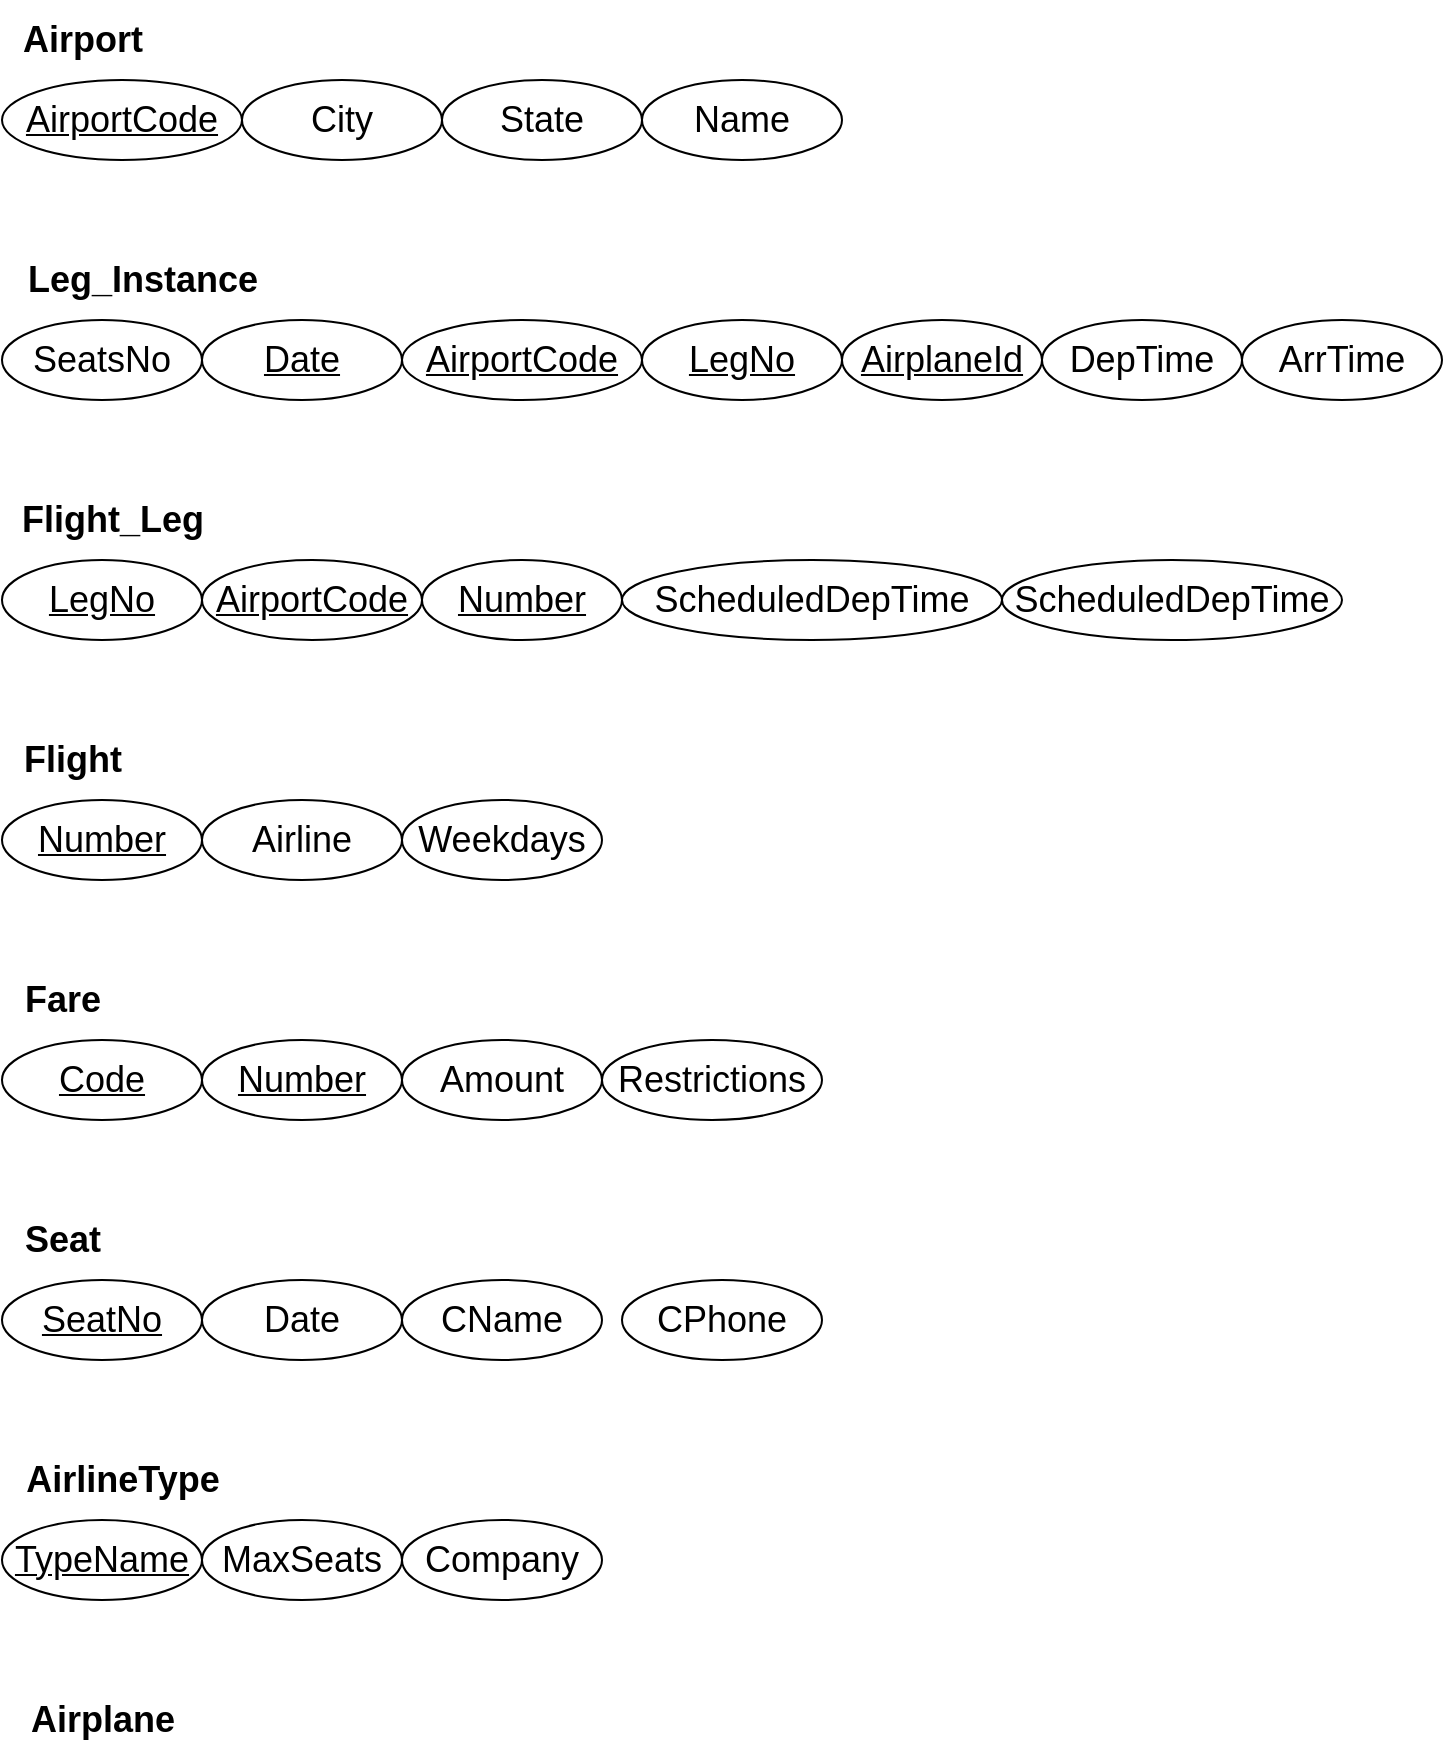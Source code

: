 <mxfile version="20.4.2" type="github">
  <diagram id="proGfRAjdQ2W4pyw41e0" name="Page-1">
    <mxGraphModel dx="1422" dy="776" grid="1" gridSize="10" guides="1" tooltips="1" connect="1" arrows="1" fold="1" page="1" pageScale="1" pageWidth="850" pageHeight="1100" math="0" shadow="0">
      <root>
        <mxCell id="0" />
        <mxCell id="1" parent="0" />
        <mxCell id="Lak--lXeLGor-w9WOawi-1" value="&lt;b&gt;&lt;font style=&quot;font-size: 18px;&quot;&gt;Airport&lt;/font&gt;&lt;/b&gt;" style="text;html=1;align=center;verticalAlign=middle;resizable=0;points=[];autosize=1;strokeColor=none;fillColor=none;" vertex="1" parent="1">
          <mxGeometry x="80" y="40" width="80" height="40" as="geometry" />
        </mxCell>
        <mxCell id="Lak--lXeLGor-w9WOawi-2" value="&lt;b&gt;&lt;font style=&quot;font-size: 18px;&quot;&gt;Leg_Instance&lt;/font&gt;&lt;/b&gt;" style="text;html=1;align=center;verticalAlign=middle;resizable=0;points=[];autosize=1;strokeColor=none;fillColor=none;" vertex="1" parent="1">
          <mxGeometry x="80" y="160" width="140" height="40" as="geometry" />
        </mxCell>
        <mxCell id="Lak--lXeLGor-w9WOawi-3" value="&lt;b&gt;&lt;font style=&quot;font-size: 18px;&quot;&gt;Flight_Leg&lt;/font&gt;&lt;/b&gt;" style="text;html=1;align=center;verticalAlign=middle;resizable=0;points=[];autosize=1;strokeColor=none;fillColor=none;" vertex="1" parent="1">
          <mxGeometry x="80" y="280" width="110" height="40" as="geometry" />
        </mxCell>
        <mxCell id="Lak--lXeLGor-w9WOawi-4" value="&lt;b&gt;&lt;font style=&quot;font-size: 18px;&quot;&gt;Flight&lt;/font&gt;&lt;/b&gt;" style="text;html=1;align=center;verticalAlign=middle;resizable=0;points=[];autosize=1;strokeColor=none;fillColor=none;" vertex="1" parent="1">
          <mxGeometry x="80" y="400" width="70" height="40" as="geometry" />
        </mxCell>
        <mxCell id="Lak--lXeLGor-w9WOawi-5" value="&lt;b&gt;&lt;font style=&quot;font-size: 18px;&quot;&gt;Fare&lt;/font&gt;&lt;/b&gt;" style="text;html=1;align=center;verticalAlign=middle;resizable=0;points=[];autosize=1;strokeColor=none;fillColor=none;" vertex="1" parent="1">
          <mxGeometry x="80" y="520" width="60" height="40" as="geometry" />
        </mxCell>
        <mxCell id="Lak--lXeLGor-w9WOawi-6" value="&lt;b&gt;&lt;font style=&quot;font-size: 18px;&quot;&gt;Seat&lt;/font&gt;&lt;/b&gt;" style="text;html=1;align=center;verticalAlign=middle;resizable=0;points=[];autosize=1;strokeColor=none;fillColor=none;" vertex="1" parent="1">
          <mxGeometry x="80" y="640" width="60" height="40" as="geometry" />
        </mxCell>
        <mxCell id="Lak--lXeLGor-w9WOawi-7" value="&lt;b&gt;&lt;font style=&quot;font-size: 18px;&quot;&gt;AirlineType&lt;/font&gt;&lt;/b&gt;" style="text;html=1;align=center;verticalAlign=middle;resizable=0;points=[];autosize=1;strokeColor=none;fillColor=none;" vertex="1" parent="1">
          <mxGeometry x="80" y="760" width="120" height="40" as="geometry" />
        </mxCell>
        <mxCell id="Lak--lXeLGor-w9WOawi-8" value="&lt;b&gt;&lt;font style=&quot;font-size: 18px;&quot;&gt;Airplane&lt;/font&gt;&lt;/b&gt;" style="text;html=1;align=center;verticalAlign=middle;resizable=0;points=[];autosize=1;strokeColor=none;fillColor=none;" vertex="1" parent="1">
          <mxGeometry x="80" y="880" width="100" height="40" as="geometry" />
        </mxCell>
        <mxCell id="Lak--lXeLGor-w9WOawi-9" value="AirportCode" style="ellipse;whiteSpace=wrap;html=1;align=center;fontStyle=4;fontSize=18;" vertex="1" parent="1">
          <mxGeometry x="80" y="80" width="120" height="40" as="geometry" />
        </mxCell>
        <mxCell id="Lak--lXeLGor-w9WOawi-10" value="Name" style="ellipse;whiteSpace=wrap;html=1;align=center;fontSize=18;" vertex="1" parent="1">
          <mxGeometry x="400" y="80" width="100" height="40" as="geometry" />
        </mxCell>
        <mxCell id="Lak--lXeLGor-w9WOawi-11" value="State" style="ellipse;whiteSpace=wrap;html=1;align=center;fontSize=18;" vertex="1" parent="1">
          <mxGeometry x="300" y="80" width="100" height="40" as="geometry" />
        </mxCell>
        <mxCell id="Lak--lXeLGor-w9WOawi-12" value="City" style="ellipse;whiteSpace=wrap;html=1;align=center;fontSize=18;" vertex="1" parent="1">
          <mxGeometry x="200" y="80" width="100" height="40" as="geometry" />
        </mxCell>
        <mxCell id="Lak--lXeLGor-w9WOawi-13" value="SeatsNo" style="ellipse;whiteSpace=wrap;html=1;align=center;fontSize=18;" vertex="1" parent="1">
          <mxGeometry x="80" y="200" width="100" height="40" as="geometry" />
        </mxCell>
        <mxCell id="Lak--lXeLGor-w9WOawi-14" value="Date" style="ellipse;whiteSpace=wrap;html=1;align=center;fontStyle=4;fontSize=18;" vertex="1" parent="1">
          <mxGeometry x="180" y="200" width="100" height="40" as="geometry" />
        </mxCell>
        <mxCell id="Lak--lXeLGor-w9WOawi-15" value="AirportCode" style="ellipse;whiteSpace=wrap;html=1;align=center;fontStyle=4;fontSize=18;" vertex="1" parent="1">
          <mxGeometry x="280" y="200" width="120" height="40" as="geometry" />
        </mxCell>
        <mxCell id="Lak--lXeLGor-w9WOawi-16" value="LegNo" style="ellipse;whiteSpace=wrap;html=1;align=center;fontStyle=4;fontSize=18;" vertex="1" parent="1">
          <mxGeometry x="400" y="200" width="100" height="40" as="geometry" />
        </mxCell>
        <mxCell id="Lak--lXeLGor-w9WOawi-17" value="AirplaneId" style="ellipse;whiteSpace=wrap;html=1;align=center;fontStyle=4;fontSize=18;" vertex="1" parent="1">
          <mxGeometry x="500" y="200" width="100" height="40" as="geometry" />
        </mxCell>
        <mxCell id="Lak--lXeLGor-w9WOawi-18" value="ArrTime" style="ellipse;whiteSpace=wrap;html=1;align=center;fontSize=18;" vertex="1" parent="1">
          <mxGeometry x="700" y="200" width="100" height="40" as="geometry" />
        </mxCell>
        <mxCell id="Lak--lXeLGor-w9WOawi-19" value="DepTime" style="ellipse;whiteSpace=wrap;html=1;align=center;fontSize=18;" vertex="1" parent="1">
          <mxGeometry x="600" y="200" width="100" height="40" as="geometry" />
        </mxCell>
        <mxCell id="Lak--lXeLGor-w9WOawi-20" value="&lt;u&gt;LegNo&lt;/u&gt;" style="ellipse;whiteSpace=wrap;html=1;align=center;fontSize=18;" vertex="1" parent="1">
          <mxGeometry x="80" y="320" width="100" height="40" as="geometry" />
        </mxCell>
        <mxCell id="Lak--lXeLGor-w9WOawi-21" value="Number" style="ellipse;whiteSpace=wrap;html=1;align=center;fontStyle=4;fontSize=18;" vertex="1" parent="1">
          <mxGeometry x="290" y="320" width="100" height="40" as="geometry" />
        </mxCell>
        <mxCell id="Lak--lXeLGor-w9WOawi-22" value="AirportCode" style="ellipse;whiteSpace=wrap;html=1;align=center;fontStyle=4;fontSize=18;" vertex="1" parent="1">
          <mxGeometry x="180" y="320" width="110" height="40" as="geometry" />
        </mxCell>
        <mxCell id="Lak--lXeLGor-w9WOawi-23" value="ScheduledDepTime" style="ellipse;whiteSpace=wrap;html=1;align=center;fontSize=18;" vertex="1" parent="1">
          <mxGeometry x="580" y="320" width="170" height="40" as="geometry" />
        </mxCell>
        <mxCell id="Lak--lXeLGor-w9WOawi-24" value="ScheduledDepTime" style="ellipse;whiteSpace=wrap;html=1;align=center;fontSize=18;" vertex="1" parent="1">
          <mxGeometry x="390" y="320" width="190" height="40" as="geometry" />
        </mxCell>
        <mxCell id="Lak--lXeLGor-w9WOawi-25" value="Number" style="ellipse;whiteSpace=wrap;html=1;align=center;fontStyle=4;fontSize=18;" vertex="1" parent="1">
          <mxGeometry x="80" y="440" width="100" height="40" as="geometry" />
        </mxCell>
        <mxCell id="Lak--lXeLGor-w9WOawi-26" value="Weekdays" style="ellipse;whiteSpace=wrap;html=1;align=center;fontSize=18;" vertex="1" parent="1">
          <mxGeometry x="280" y="440" width="100" height="40" as="geometry" />
        </mxCell>
        <mxCell id="Lak--lXeLGor-w9WOawi-27" value="Airline" style="ellipse;whiteSpace=wrap;html=1;align=center;fontSize=18;" vertex="1" parent="1">
          <mxGeometry x="180" y="440" width="100" height="40" as="geometry" />
        </mxCell>
        <mxCell id="Lak--lXeLGor-w9WOawi-28" value="Number" style="ellipse;whiteSpace=wrap;html=1;align=center;fontStyle=4;fontSize=18;" vertex="1" parent="1">
          <mxGeometry x="180" y="560" width="100" height="40" as="geometry" />
        </mxCell>
        <mxCell id="Lak--lXeLGor-w9WOawi-29" value="Code" style="ellipse;whiteSpace=wrap;html=1;align=center;fontStyle=4;fontSize=18;" vertex="1" parent="1">
          <mxGeometry x="80" y="560" width="100" height="40" as="geometry" />
        </mxCell>
        <mxCell id="Lak--lXeLGor-w9WOawi-30" value="Restrictions" style="ellipse;whiteSpace=wrap;html=1;align=center;fontSize=18;" vertex="1" parent="1">
          <mxGeometry x="380" y="560" width="110" height="40" as="geometry" />
        </mxCell>
        <mxCell id="Lak--lXeLGor-w9WOawi-31" value="Amount" style="ellipse;whiteSpace=wrap;html=1;align=center;fontSize=18;" vertex="1" parent="1">
          <mxGeometry x="280" y="560" width="100" height="40" as="geometry" />
        </mxCell>
        <mxCell id="Lak--lXeLGor-w9WOawi-32" value="SeatNo" style="ellipse;whiteSpace=wrap;html=1;align=center;fontStyle=4;fontSize=18;" vertex="1" parent="1">
          <mxGeometry x="80" y="680" width="100" height="40" as="geometry" />
        </mxCell>
        <mxCell id="Lak--lXeLGor-w9WOawi-33" value="CPhone" style="ellipse;whiteSpace=wrap;html=1;align=center;fontSize=18;" vertex="1" parent="1">
          <mxGeometry x="390" y="680" width="100" height="40" as="geometry" />
        </mxCell>
        <mxCell id="Lak--lXeLGor-w9WOawi-34" value="CName" style="ellipse;whiteSpace=wrap;html=1;align=center;fontSize=18;" vertex="1" parent="1">
          <mxGeometry x="280" y="680" width="100" height="40" as="geometry" />
        </mxCell>
        <mxCell id="Lak--lXeLGor-w9WOawi-35" value="Date" style="ellipse;whiteSpace=wrap;html=1;align=center;fontSize=18;" vertex="1" parent="1">
          <mxGeometry x="180" y="680" width="100" height="40" as="geometry" />
        </mxCell>
        <mxCell id="Lak--lXeLGor-w9WOawi-36" value="TypeName" style="ellipse;whiteSpace=wrap;html=1;align=center;fontStyle=4;fontSize=18;" vertex="1" parent="1">
          <mxGeometry x="80" y="800" width="100" height="40" as="geometry" />
        </mxCell>
        <mxCell id="Lak--lXeLGor-w9WOawi-37" value="MaxSeats" style="ellipse;whiteSpace=wrap;html=1;align=center;fontSize=18;" vertex="1" parent="1">
          <mxGeometry x="180" y="800" width="100" height="40" as="geometry" />
        </mxCell>
        <mxCell id="Lak--lXeLGor-w9WOawi-38" value="Company" style="ellipse;whiteSpace=wrap;html=1;align=center;fontSize=18;" vertex="1" parent="1">
          <mxGeometry x="280" y="800" width="100" height="40" as="geometry" />
        </mxCell>
      </root>
    </mxGraphModel>
  </diagram>
</mxfile>
